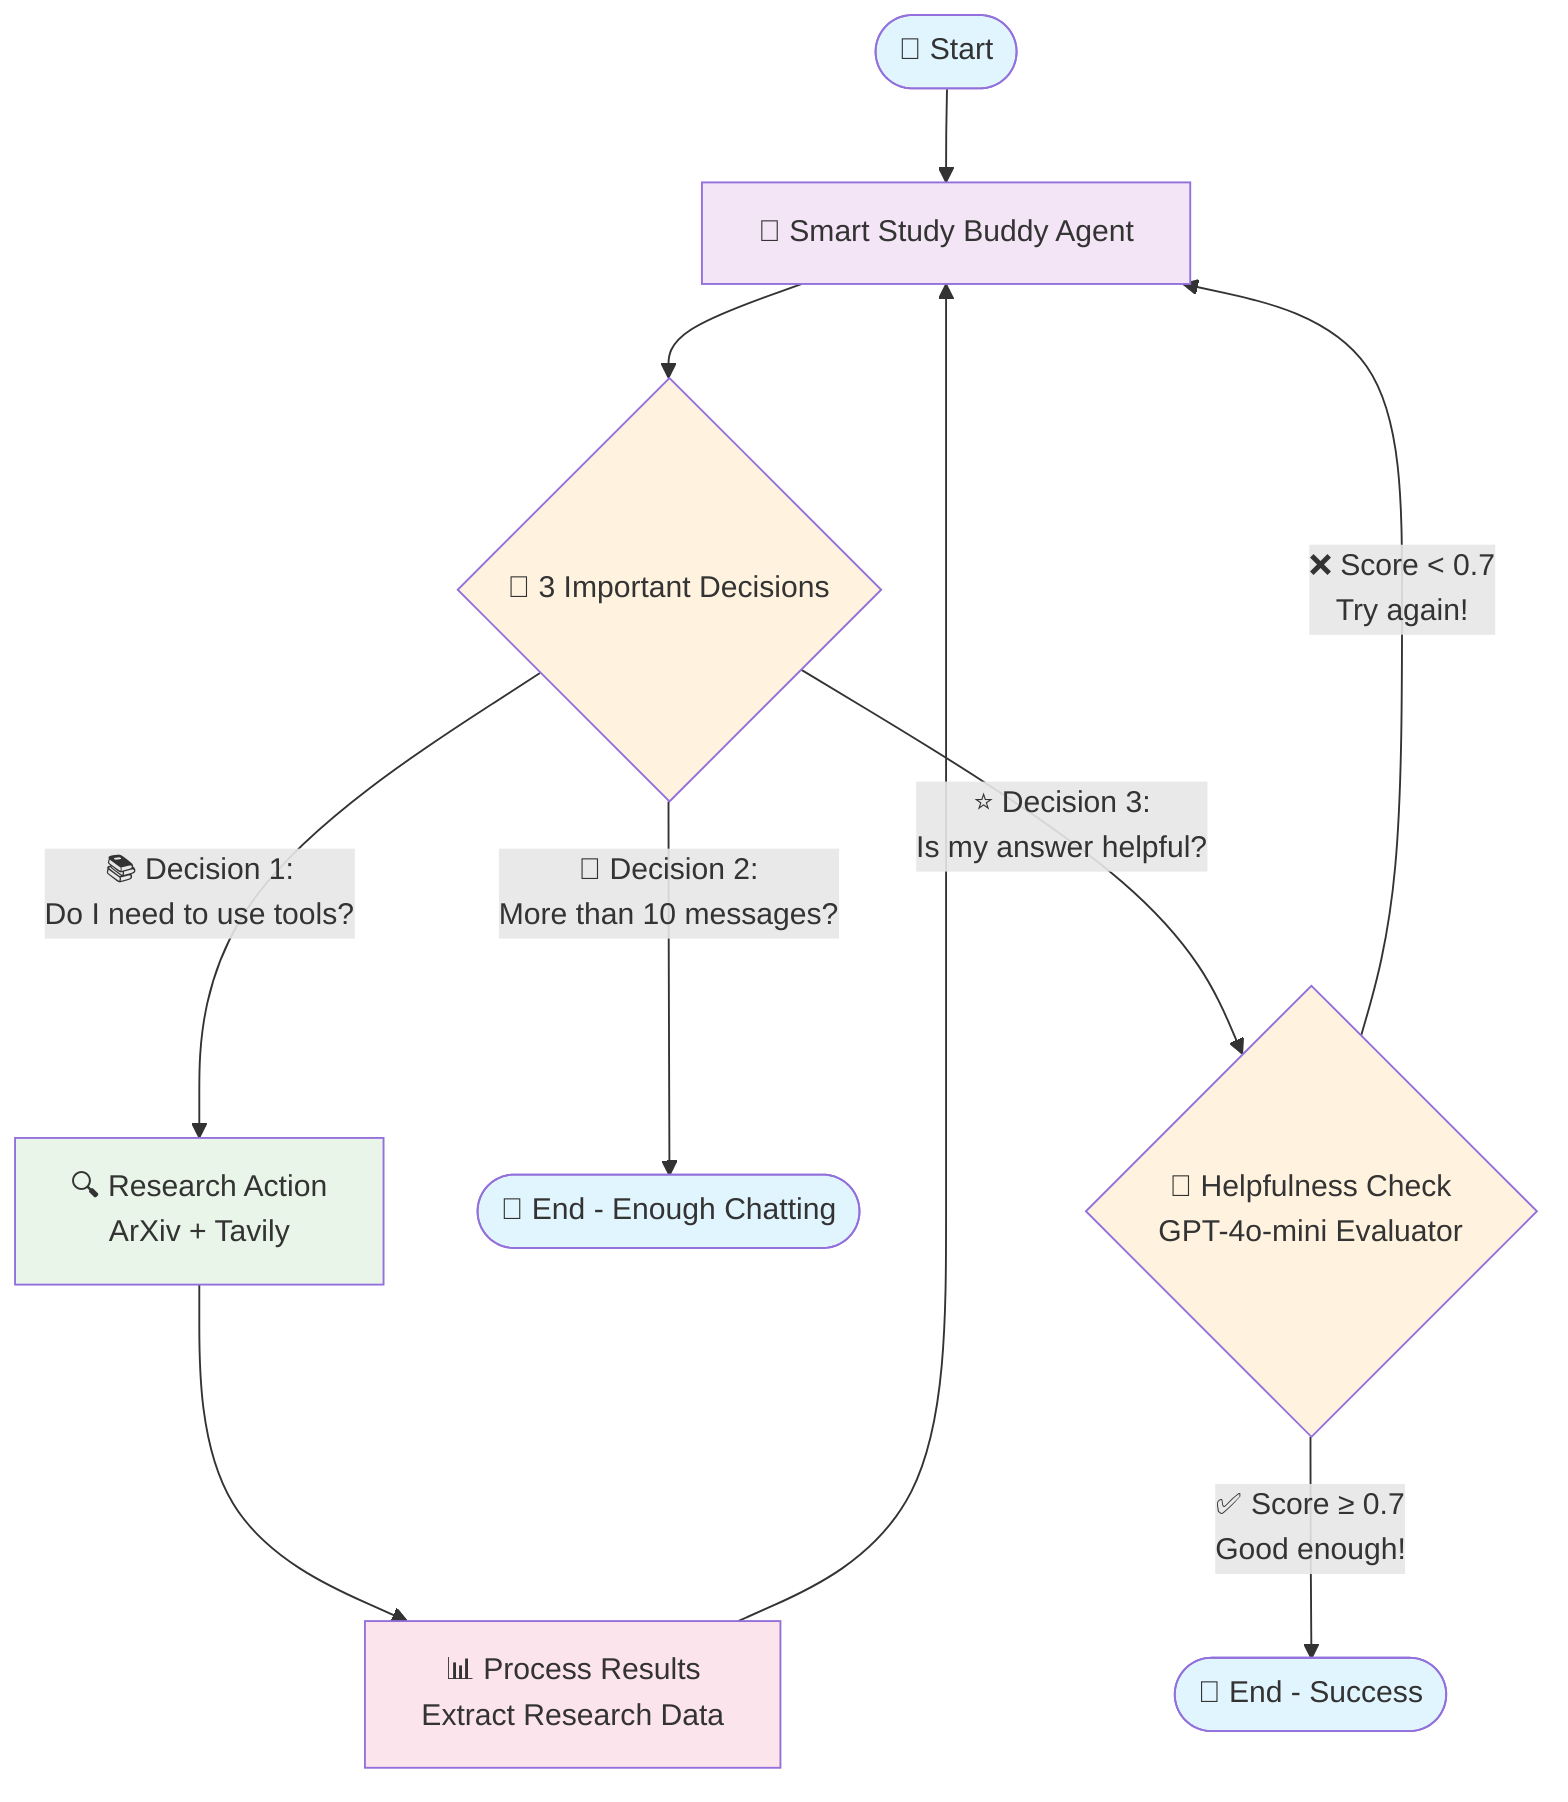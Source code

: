 graph TD
    START([🚀 Start]) --> agent[🧠 Smart Study Buddy Agent]
    
    agent --> decision{🤔 3 Important Decisions}
    
    %% Decision 1: Do I need tools?
    decision -->|"📚 Decision 1:<br/>Do I need to use tools?"| action[🔍 Research Action<br/>ArXiv + Tavily]
    
    %% Decision 2: Have I talked too much?
    decision -->|"💬 Decision 2:<br/>More than 10 messages?"| END1([🛑 End - Enough Chatting])
    
    %% Decision 3: Is my answer good enough?
    decision -->|"⭐ Decision 3:<br/>Is my answer helpful?"| helpful{🎯 Helpfulness Check<br/>GPT-4o-mini Evaluator}
    
    %% Helpfulness evaluation paths
    helpful -->|"✅ Score ≥ 0.7<br/>Good enough!"| END2([🎉 End - Success])
    helpful -->|"❌ Score < 0.7<br/>Try again!"| agent
    
    %% Action flow
    action --> process[📊 Process Results<br/>Extract Research Data]
    process --> agent
    
    %% Styling
    classDef startEnd fill:#e1f5fe
    classDef agent fill:#f3e5f5
    classDef decision fill:#fff3e0
    classDef action fill:#e8f5e8
    classDef process fill:#fce4ec
    
    class START,END1,END2 startEnd
    class agent agent
    class decision,helpful decision
    class action action
    class process process